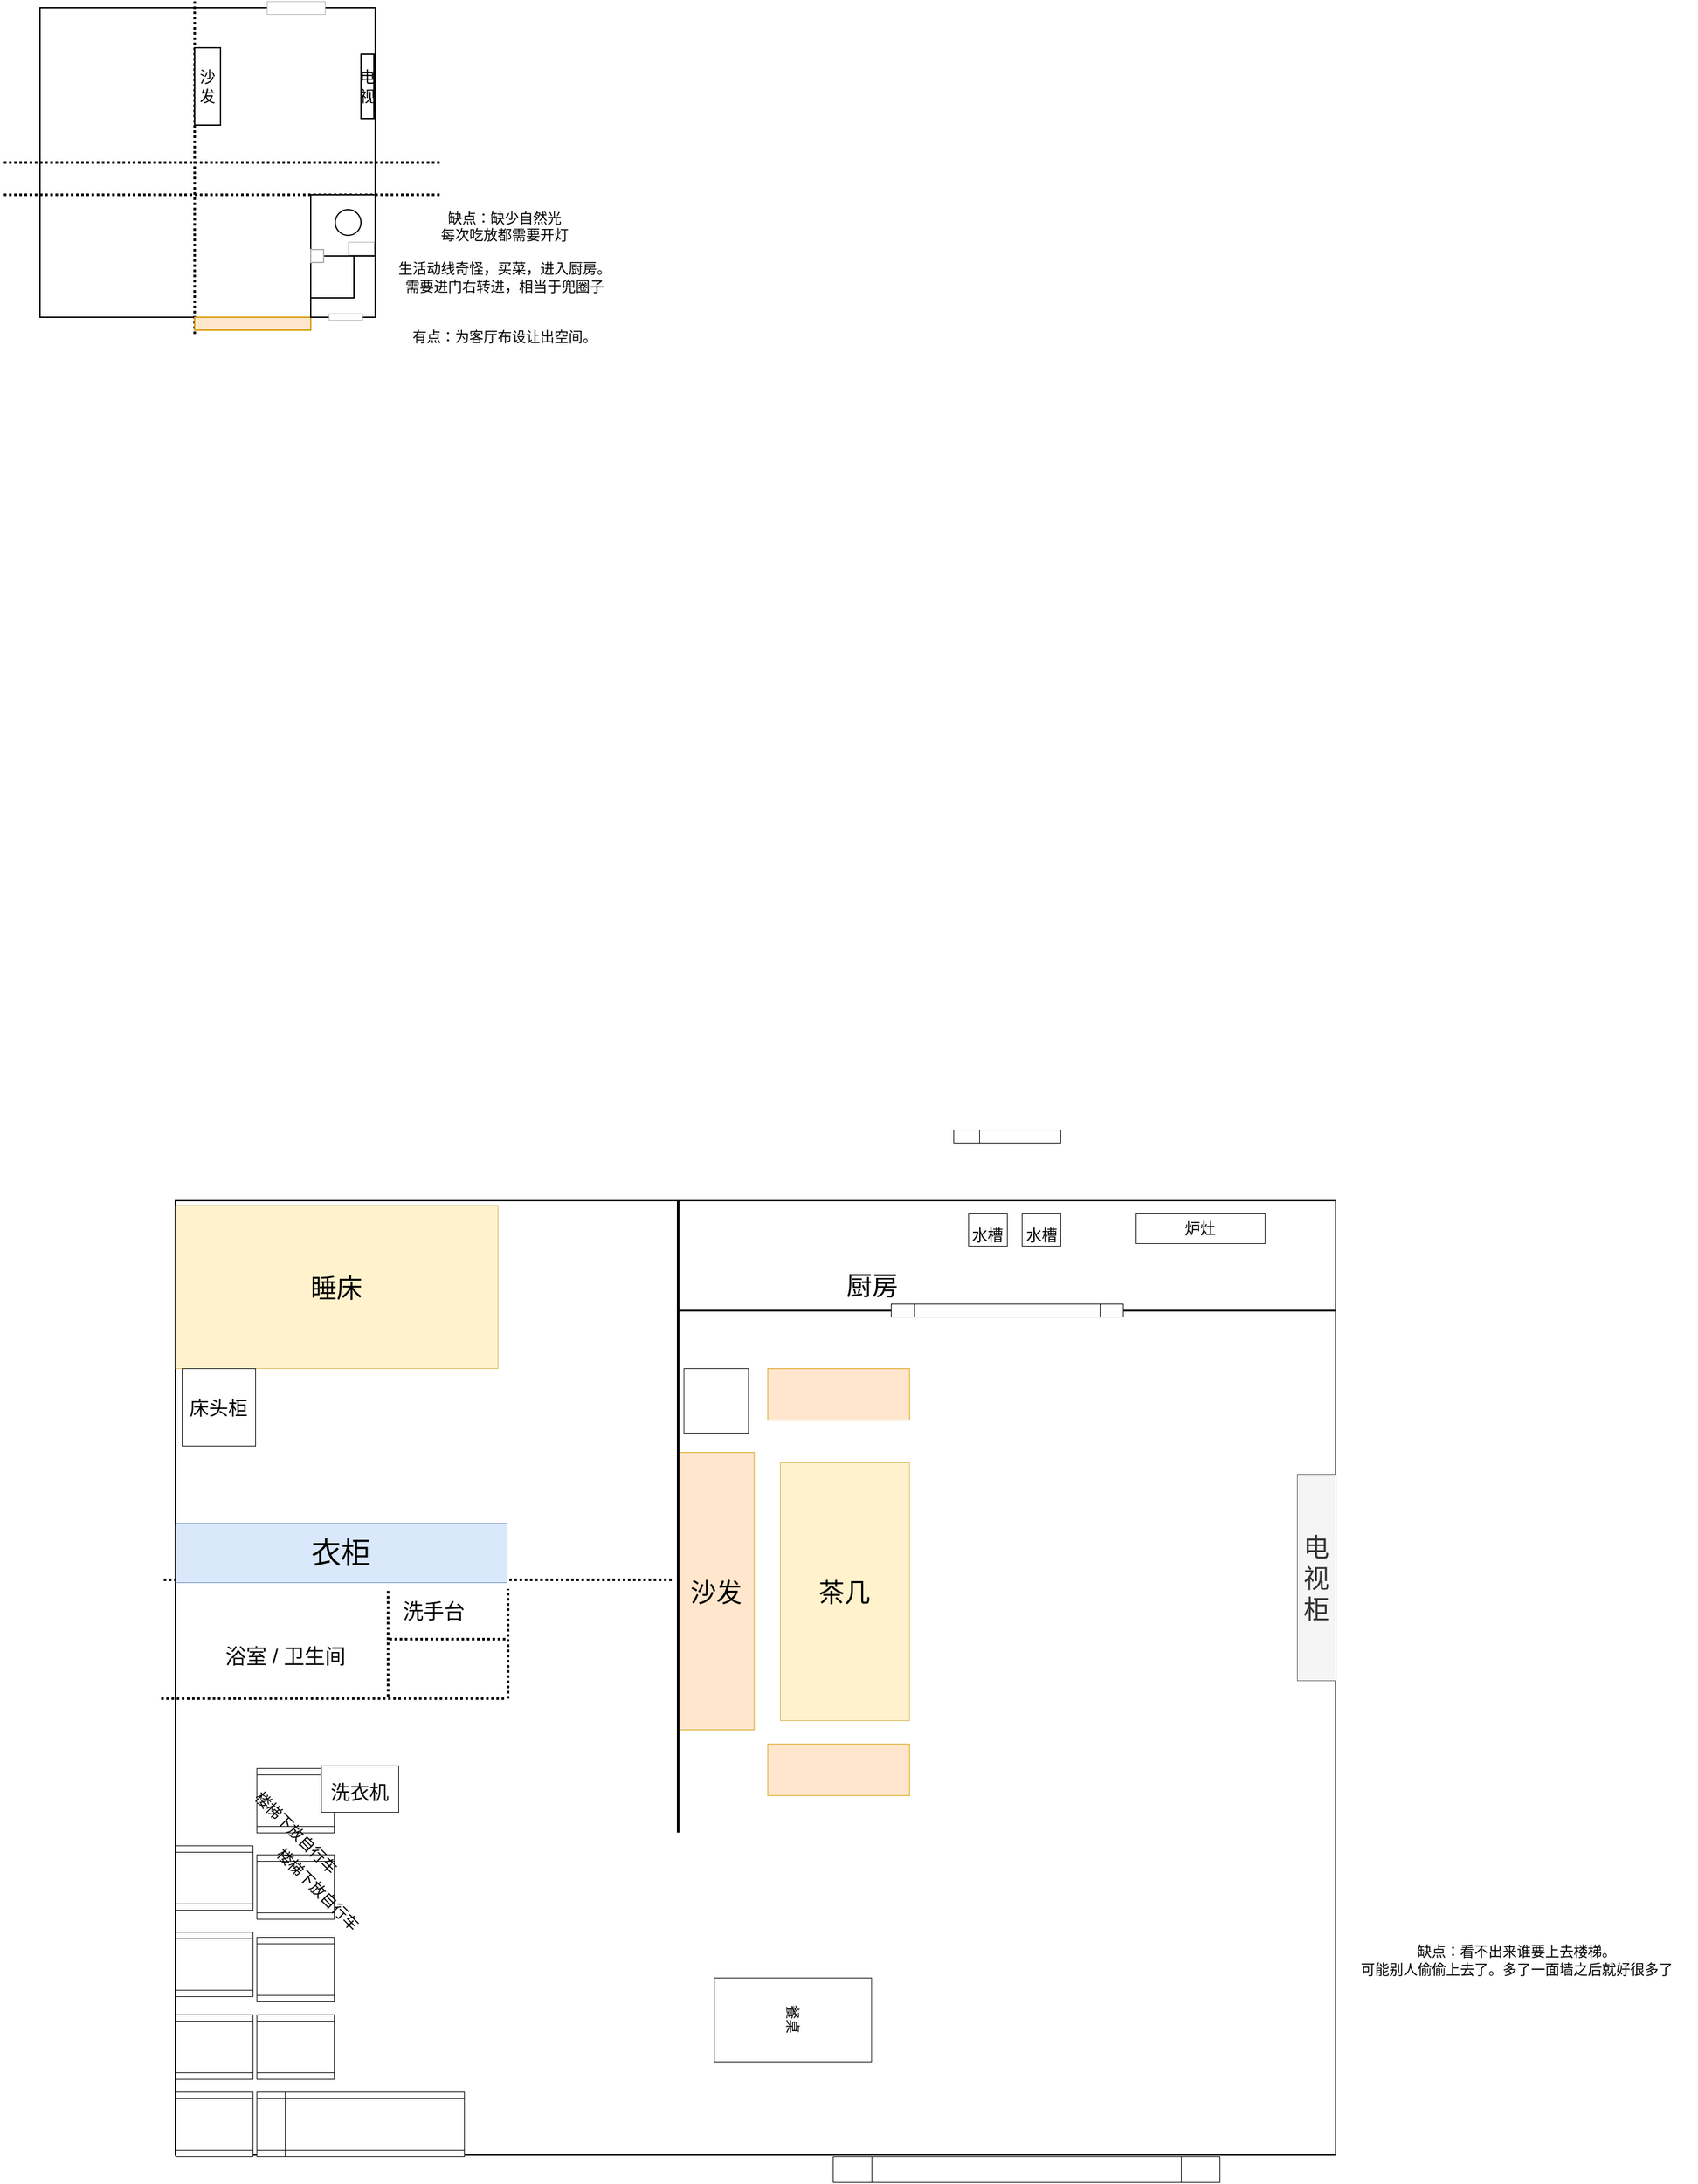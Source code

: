 <mxfile version="15.4.1" type="github">
  <diagram id="ZpEJBE9R_FhSz9hDK9At" name="Page-1">
    <mxGraphModel dx="1266" dy="1869" grid="1" gridSize="10" guides="1" tooltips="1" connect="1" arrows="1" fold="1" page="1" pageScale="1" pageWidth="827" pageHeight="1169" math="0" shadow="0">
      <root>
        <mxCell id="0" />
        <mxCell id="1" parent="0" />
        <mxCell id="9ACmallu-k88FDu2mwL4-4" value="" style="rounded=0;whiteSpace=wrap;html=1;" parent="1" vertex="1">
          <mxGeometry x="75" y="-365" width="260" height="240" as="geometry" />
        </mxCell>
        <mxCell id="9ACmallu-k88FDu2mwL4-5" value="" style="line;strokeWidth=2;html=1;rotation=90;dashed=1;dashPattern=1 1;" parent="1" vertex="1">
          <mxGeometry x="65" y="-245" width="260" height="10" as="geometry" />
        </mxCell>
        <mxCell id="9ACmallu-k88FDu2mwL4-6" value="" style="line;strokeWidth=2;html=1;rotation=-180;dashed=1;dashPattern=1 1;" parent="1" vertex="1">
          <mxGeometry x="45" y="-250" width="340" height="10" as="geometry" />
        </mxCell>
        <mxCell id="9ACmallu-k88FDu2mwL4-7" value="" style="line;strokeWidth=2;html=1;rotation=-180;dashed=1;dashPattern=1 1;" parent="1" vertex="1">
          <mxGeometry x="45" y="-225" width="340" height="10" as="geometry" />
        </mxCell>
        <mxCell id="9ACmallu-k88FDu2mwL4-9" value="" style="rounded=0;whiteSpace=wrap;html=1;fillColor=#ffe6cc;strokeColor=#d79b00;" parent="1" vertex="1">
          <mxGeometry x="195" y="-125" width="90" height="10" as="geometry" />
        </mxCell>
        <mxCell id="9ACmallu-k88FDu2mwL4-10" value="电视" style="rounded=0;whiteSpace=wrap;html=1;" parent="1" vertex="1">
          <mxGeometry x="324" y="-329" width="10" height="50" as="geometry" />
        </mxCell>
        <mxCell id="9ACmallu-k88FDu2mwL4-11" value="沙发" style="rounded=0;whiteSpace=wrap;html=1;" parent="1" vertex="1">
          <mxGeometry x="195" y="-334" width="20" height="60" as="geometry" />
        </mxCell>
        <mxCell id="9ACmallu-k88FDu2mwL4-13" value="" style="rounded=0;whiteSpace=wrap;html=1;" parent="1" vertex="1">
          <mxGeometry x="285" y="-220" width="50" height="95" as="geometry" />
        </mxCell>
        <mxCell id="9ACmallu-k88FDu2mwL4-15" value="" style="ellipse;whiteSpace=wrap;html=1;aspect=fixed;gradientColor=none;" parent="1" vertex="1">
          <mxGeometry x="304" y="-208.5" width="20" height="20" as="geometry" />
        </mxCell>
        <mxCell id="9ACmallu-k88FDu2mwL4-16" value="" style="line;strokeWidth=1;html=1;gradientColor=none;" parent="1" vertex="1">
          <mxGeometry x="285" y="-177.5" width="50" height="10" as="geometry" />
        </mxCell>
        <mxCell id="9ACmallu-k88FDu2mwL4-17" value="" style="rounded=0;whiteSpace=wrap;html=1;strokeWidth=1;gradientColor=none;strokeColor=#B3B3B3;" parent="1" vertex="1">
          <mxGeometry x="285" y="-177.5" width="10" height="10" as="geometry" />
        </mxCell>
        <mxCell id="9ACmallu-k88FDu2mwL4-18" value="" style="line;strokeWidth=1;html=1;gradientColor=none;" parent="1" vertex="1">
          <mxGeometry x="285" y="-145" width="34" height="10" as="geometry" />
        </mxCell>
        <mxCell id="9ACmallu-k88FDu2mwL4-19" value="" style="line;strokeWidth=1;direction=south;html=1;gradientColor=none;" parent="1" vertex="1">
          <mxGeometry x="313" y="-172" width="11" height="32" as="geometry" />
        </mxCell>
        <mxCell id="9ACmallu-k88FDu2mwL4-24" value="" style="rounded=0;whiteSpace=wrap;html=1;fontSize=11;strokeColor=#B3B3B3;strokeWidth=0.5;gradientColor=none;" parent="1" vertex="1">
          <mxGeometry x="251" y="-370" width="45" height="10" as="geometry" />
        </mxCell>
        <mxCell id="9ACmallu-k88FDu2mwL4-25" value="" style="rounded=0;whiteSpace=wrap;html=1;fontSize=11;strokeColor=#B3B3B3;strokeWidth=0.5;gradientColor=none;" parent="1" vertex="1">
          <mxGeometry x="299" y="-128" width="26" height="5" as="geometry" />
        </mxCell>
        <mxCell id="9ACmallu-k88FDu2mwL4-26" value="" style="rounded=0;whiteSpace=wrap;html=1;fontSize=11;strokeColor=#B3B3B3;strokeWidth=0.5;gradientColor=none;rotation=90;" parent="1" vertex="1">
          <mxGeometry x="319" y="-188.5" width="10" height="20" as="geometry" />
        </mxCell>
        <mxCell id="9ACmallu-k88FDu2mwL4-27" value="&lt;font style=&quot;font-size: 11px&quot;&gt;缺点：缺少自然光&lt;br style=&quot;font-size: 11px&quot;&gt;每次吃放都需要开灯&lt;br style=&quot;font-size: 11px&quot;&gt;&lt;br style=&quot;font-size: 11px&quot;&gt;生活动线奇怪，买菜，进入厨房。&lt;br style=&quot;font-size: 11px&quot;&gt;需要进门右转进，相当于兜圈子&lt;br style=&quot;font-size: 11px&quot;&gt;&lt;br style=&quot;font-size: 11px&quot;&gt;&lt;br style=&quot;font-size: 11px&quot;&gt;有点：为客厅布设让出空间。&lt;/font&gt;" style="text;html=1;align=center;verticalAlign=middle;resizable=0;points=[];autosize=1;strokeColor=none;fillColor=none;fontSize=11;" parent="1" vertex="1">
          <mxGeometry x="335" y="-211" width="200" height="110" as="geometry" />
        </mxCell>
        <mxCell id="9ACmallu-k88FDu2mwL4-28" value="" style="rounded=0;whiteSpace=wrap;html=1;" parent="1" vertex="1">
          <mxGeometry x="180" y="560" width="900" height="740" as="geometry" />
        </mxCell>
        <mxCell id="9ACmallu-k88FDu2mwL4-29" value="" style="line;strokeWidth=2;html=1;rotation=-180;dashed=1;dashPattern=1 1;" parent="1" vertex="1">
          <mxGeometry x="169" y="911.11" width="266" height="70" as="geometry" />
        </mxCell>
        <mxCell id="9ACmallu-k88FDu2mwL4-30" value="" style="line;strokeWidth=2;html=1;rotation=-180;dashed=1;dashPattern=1 1;" parent="1" vertex="1">
          <mxGeometry x="169" y="841" width="396" height="26" as="geometry" />
        </mxCell>
        <mxCell id="9ACmallu-k88FDu2mwL4-33" value="" style="line;strokeWidth=2;html=1;rotation=-90;dashed=1;dashPattern=1 1;" parent="1" vertex="1">
          <mxGeometry x="395.5" y="898.61" width="85.06" height="10" as="geometry" />
        </mxCell>
        <mxCell id="9ACmallu-k88FDu2mwL4-34" value="" style="line;strokeWidth=2;html=1;rotation=-90;dashed=1;dashPattern=1 1;" parent="1" vertex="1">
          <mxGeometry x="303.27" y="897.91" width="83.53" height="10" as="geometry" />
        </mxCell>
        <mxCell id="9ACmallu-k88FDu2mwL4-42" value="" style="line;strokeWidth=2;html=1;rotation=-180;dashed=1;dashPattern=1 1;" parent="1" vertex="1">
          <mxGeometry x="345" y="895" width="91" height="10" as="geometry" />
        </mxCell>
        <mxCell id="9ACmallu-k88FDu2mwL4-43" value="&lt;font style=&quot;font-size: 20px&quot;&gt;沙发&lt;/font&gt;" style="rounded=0;whiteSpace=wrap;html=1;fontSize=11;strokeColor=#d79b00;strokeWidth=0.5;rotation=0;fillColor=#ffe6cc;" parent="1" vertex="1">
          <mxGeometry x="569.75" y="755" width="59" height="215" as="geometry" />
        </mxCell>
        <mxCell id="9ACmallu-k88FDu2mwL4-45" value="" style="line;strokeWidth=2;html=1;fontSize=11;gradientColor=none;" parent="1" vertex="1">
          <mxGeometry x="570" y="620" width="510" height="50" as="geometry" />
        </mxCell>
        <mxCell id="9ACmallu-k88FDu2mwL4-46" value="&lt;font style=&quot;font-size: 20px&quot;&gt;电视柜&lt;/font&gt;" style="rounded=0;whiteSpace=wrap;html=1;fontSize=11;strokeColor=#666666;strokeWidth=0.5;fillColor=#f5f5f5;fontColor=#333333;" parent="1" vertex="1">
          <mxGeometry x="1050" y="772" width="30" height="160" as="geometry" />
        </mxCell>
        <mxCell id="9ACmallu-k88FDu2mwL4-47" value="" style="rounded=0;whiteSpace=wrap;html=1;fontSize=11;strokeColor=#d79b00;strokeWidth=0.5;fillColor=#ffe6cc;" parent="1" vertex="1">
          <mxGeometry x="639.25" y="690" width="110" height="40" as="geometry" />
        </mxCell>
        <mxCell id="9ACmallu-k88FDu2mwL4-48" value="&lt;font style=&quot;font-size: 20px&quot;&gt;茶几&lt;/font&gt;" style="rounded=0;whiteSpace=wrap;html=1;fontSize=11;strokeColor=#d6b656;strokeWidth=0.5;fillColor=#fff2cc;" parent="1" vertex="1">
          <mxGeometry x="649" y="763" width="100.25" height="200" as="geometry" />
        </mxCell>
        <mxCell id="9ACmallu-k88FDu2mwL4-49" value="" style="rounded=0;whiteSpace=wrap;html=1;fontSize=11;strokeColor=#d79b00;strokeWidth=0.5;fillColor=#ffe6cc;" parent="1" vertex="1">
          <mxGeometry x="639.25" y="981.11" width="110" height="40" as="geometry" />
        </mxCell>
        <mxCell id="9ACmallu-k88FDu2mwL4-50" value="餐桌" style="rounded=0;whiteSpace=wrap;html=1;fontSize=11;strokeColor=#000000;strokeWidth=0.5;gradientColor=none;rotation=90;" parent="1" vertex="1">
          <mxGeometry x="626.25" y="1134" width="65" height="122" as="geometry" />
        </mxCell>
        <mxCell id="9ACmallu-k88FDu2mwL4-62" value="缺点：看不出来谁要上去楼梯。&lt;br&gt;可能别人偷偷上去了。多了一面墙之后就好很多了" style="text;html=1;align=center;verticalAlign=middle;resizable=0;points=[];autosize=1;strokeColor=none;fillColor=none;fontSize=11;" parent="1" vertex="1">
          <mxGeometry x="1080" y="1134" width="280" height="30" as="geometry" />
        </mxCell>
        <mxCell id="9ACmallu-k88FDu2mwL4-63" value="" style="shape=process;whiteSpace=wrap;html=1;backgroundOutline=1;fontSize=11;strokeColor=#000000;strokeWidth=0.5;gradientColor=none;rotation=90;" parent="1" vertex="1">
          <mxGeometry x="185" y="1246" width="50" height="60" as="geometry" />
        </mxCell>
        <mxCell id="9ACmallu-k88FDu2mwL4-64" value="" style="shape=process;whiteSpace=wrap;html=1;backgroundOutline=1;fontSize=11;strokeColor=#000000;strokeWidth=0.5;gradientColor=none;rotation=90;" parent="1" vertex="1">
          <mxGeometry x="185" y="1186" width="50" height="60" as="geometry" />
        </mxCell>
        <mxCell id="9ACmallu-k88FDu2mwL4-65" value="" style="shape=process;whiteSpace=wrap;html=1;backgroundOutline=1;fontSize=11;strokeColor=#000000;strokeWidth=0.5;gradientColor=none;rotation=90;" parent="1" vertex="1">
          <mxGeometry x="185" y="1122" width="50" height="60" as="geometry" />
        </mxCell>
        <mxCell id="9ACmallu-k88FDu2mwL4-66" value="" style="shape=process;whiteSpace=wrap;html=1;backgroundOutline=1;fontSize=11;strokeColor=#000000;strokeWidth=0.5;gradientColor=none;rotation=90;" parent="1" vertex="1">
          <mxGeometry x="185" y="1055" width="50" height="60" as="geometry" />
        </mxCell>
        <mxCell id="9ACmallu-k88FDu2mwL4-67" value="" style="shape=process;whiteSpace=wrap;html=1;backgroundOutline=1;fontSize=11;strokeColor=#000000;strokeWidth=0.5;gradientColor=none;rotation=90;" parent="1" vertex="1">
          <mxGeometry x="247.97" y="1186" width="50" height="60" as="geometry" />
        </mxCell>
        <mxCell id="9ACmallu-k88FDu2mwL4-68" value="" style="shape=process;whiteSpace=wrap;html=1;backgroundOutline=1;fontSize=11;strokeColor=#000000;strokeWidth=0.5;gradientColor=none;rotation=90;" parent="1" vertex="1">
          <mxGeometry x="247.97" y="1126" width="50" height="60" as="geometry" />
        </mxCell>
        <mxCell id="9ACmallu-k88FDu2mwL4-69" value="" style="shape=process;whiteSpace=wrap;html=1;backgroundOutline=1;fontSize=11;strokeColor=#000000;strokeWidth=0.5;gradientColor=none;rotation=90;" parent="1" vertex="1">
          <mxGeometry x="247.97" y="1062" width="50" height="60" as="geometry" />
        </mxCell>
        <mxCell id="9ACmallu-k88FDu2mwL4-70" value="" style="shape=process;whiteSpace=wrap;html=1;backgroundOutline=1;fontSize=11;strokeColor=#000000;strokeWidth=0.5;gradientColor=none;rotation=90;" parent="1" vertex="1">
          <mxGeometry x="247.97" y="995" width="50" height="60" as="geometry" />
        </mxCell>
        <mxCell id="9ACmallu-k88FDu2mwL4-71" value="" style="shape=process;whiteSpace=wrap;html=1;backgroundOutline=1;fontSize=11;strokeColor=#000000;strokeWidth=0.5;gradientColor=none;rotation=90;" parent="1" vertex="1">
          <mxGeometry x="247.97" y="1246" width="50" height="60" as="geometry" />
        </mxCell>
        <mxCell id="9ACmallu-k88FDu2mwL4-72" value="" style="shape=process;whiteSpace=wrap;html=1;backgroundOutline=1;fontSize=11;strokeColor=#000000;strokeWidth=0.5;gradientColor=none;rotation=90;" parent="1" vertex="1">
          <mxGeometry x="309.5" y="1206.5" width="50" height="139" as="geometry" />
        </mxCell>
        <mxCell id="9ACmallu-k88FDu2mwL4-73" value="" style="line;strokeWidth=2;direction=south;html=1;fontSize=11;gradientColor=none;" parent="1" vertex="1">
          <mxGeometry x="565" y="560" width="10" height="490" as="geometry" />
        </mxCell>
        <mxCell id="9ACmallu-k88FDu2mwL4-78" value="&lt;font style=&quot;font-size: 20px&quot;&gt;睡床&lt;/font&gt;" style="rounded=0;whiteSpace=wrap;html=1;fontSize=11;strokeColor=#d6b656;strokeWidth=0.5;fillColor=#fff2cc;" parent="1" vertex="1">
          <mxGeometry x="180" y="563.5" width="250" height="126.5" as="geometry" />
        </mxCell>
        <mxCell id="9ACmallu-k88FDu2mwL4-82" value="&lt;font style=&quot;font-size: 23px&quot;&gt;衣柜&lt;/font&gt;" style="rounded=0;whiteSpace=wrap;html=1;fontSize=11;strokeColor=#6c8ebf;strokeWidth=0.5;fillColor=#dae8fc;" parent="1" vertex="1">
          <mxGeometry x="180" y="810" width="257.03" height="46" as="geometry" />
        </mxCell>
        <mxCell id="9ACmallu-k88FDu2mwL4-83" value="浴室 / 卫生间" style="text;html=1;align=center;verticalAlign=middle;resizable=0;points=[];autosize=1;strokeColor=none;fillColor=none;fontSize=16;" parent="1" vertex="1">
          <mxGeometry x="210" y="903" width="110" height="20" as="geometry" />
        </mxCell>
        <mxCell id="9ACmallu-k88FDu2mwL4-84" value="洗手台" style="text;html=1;align=center;verticalAlign=middle;resizable=0;points=[];autosize=1;strokeColor=none;fillColor=none;fontSize=16;" parent="1" vertex="1">
          <mxGeometry x="350" y="867.5" width="60" height="20" as="geometry" />
        </mxCell>
        <mxCell id="9ACmallu-k88FDu2mwL4-86" value="厨房" style="text;html=1;align=center;verticalAlign=middle;resizable=0;points=[];autosize=1;strokeColor=none;fillColor=none;fontSize=20;" parent="1" vertex="1">
          <mxGeometry x="690" y="610" width="60" height="30" as="geometry" />
        </mxCell>
        <mxCell id="9ACmallu-k88FDu2mwL4-87" value="" style="shape=process;whiteSpace=wrap;html=1;backgroundOutline=1;fontSize=20;strokeColor=#000000;strokeWidth=0.5;gradientColor=none;" parent="1" vertex="1">
          <mxGeometry x="690" y="1301" width="300" height="20" as="geometry" />
        </mxCell>
        <mxCell id="9ACmallu-k88FDu2mwL4-91" value="" style="shape=process;whiteSpace=wrap;html=1;backgroundOutline=1;fontSize=20;strokeColor=#000000;strokeWidth=0.5;gradientColor=none;" parent="1" vertex="1">
          <mxGeometry x="735" y="640" width="180" height="10" as="geometry" />
        </mxCell>
        <mxCell id="9ACmallu-k88FDu2mwL4-92" value="&lt;font style=&quot;font-size: 15px&quot;&gt;洗衣机&lt;/font&gt;" style="rounded=0;whiteSpace=wrap;html=1;fontSize=20;strokeColor=#000000;strokeWidth=0.5;gradientColor=none;" parent="1" vertex="1">
          <mxGeometry x="293" y="998" width="60" height="36" as="geometry" />
        </mxCell>
        <mxCell id="9ACmallu-k88FDu2mwL4-102" value="" style="shape=internalStorage;whiteSpace=wrap;html=1;backgroundOutline=1;fontSize=15;strokeColor=#000000;strokeWidth=0.5;gradientColor=none;" parent="1" vertex="1">
          <mxGeometry x="783.5" y="505" width="83" height="10" as="geometry" />
        </mxCell>
        <mxCell id="9ACmallu-k88FDu2mwL4-104" value="床头柜" style="rounded=0;whiteSpace=wrap;html=1;fontSize=15;strokeColor=#000000;strokeWidth=0.5;gradientColor=none;" parent="1" vertex="1">
          <mxGeometry x="185" y="690" width="57" height="60" as="geometry" />
        </mxCell>
        <mxCell id="9ACmallu-k88FDu2mwL4-109" value="&lt;font style=&quot;font-size: 12px&quot;&gt;水槽&lt;/font&gt;" style="rounded=0;whiteSpace=wrap;html=1;fontSize=20;strokeColor=#000000;strokeWidth=0.5;gradientColor=none;" parent="1" vertex="1">
          <mxGeometry x="836.5" y="570" width="30" height="25" as="geometry" />
        </mxCell>
        <mxCell id="9ACmallu-k88FDu2mwL4-112" value="炉灶" style="rounded=0;whiteSpace=wrap;html=1;fontSize=12;strokeColor=#000000;strokeWidth=0.5;gradientColor=none;" parent="1" vertex="1">
          <mxGeometry x="925" y="570" width="100" height="23" as="geometry" />
        </mxCell>
        <mxCell id="9ACmallu-k88FDu2mwL4-114" value="楼梯下放自行车" style="text;html=1;align=center;verticalAlign=middle;resizable=0;points=[];autosize=1;strokeColor=none;fillColor=none;fontSize=12;rotation=45;" parent="1" vertex="1">
          <mxGeometry x="222.97" y="1040" width="100" height="20" as="geometry" />
        </mxCell>
        <mxCell id="9ACmallu-k88FDu2mwL4-115" value="楼梯下放自行车" style="text;html=1;align=center;verticalAlign=middle;resizable=0;points=[];autosize=1;strokeColor=none;fillColor=none;fontSize=12;rotation=45;" parent="1" vertex="1">
          <mxGeometry x="240" y="1084" width="100" height="20" as="geometry" />
        </mxCell>
        <mxCell id="9ACmallu-k88FDu2mwL4-117" value="" style="rounded=0;whiteSpace=wrap;html=1;fontSize=20;strokeColor=#000000;strokeWidth=0.5;gradientColor=none;" parent="1" vertex="1">
          <mxGeometry x="574.25" y="690" width="50" height="50" as="geometry" />
        </mxCell>
        <mxCell id="QDXahvpYlFvoiklCWbdV-10" value="&lt;font style=&quot;font-size: 12px&quot;&gt;水槽&lt;/font&gt;" style="rounded=0;whiteSpace=wrap;html=1;fontSize=20;strokeColor=#000000;strokeWidth=0.5;gradientColor=none;" vertex="1" parent="1">
          <mxGeometry x="795" y="570" width="30" height="25" as="geometry" />
        </mxCell>
      </root>
    </mxGraphModel>
  </diagram>
</mxfile>
